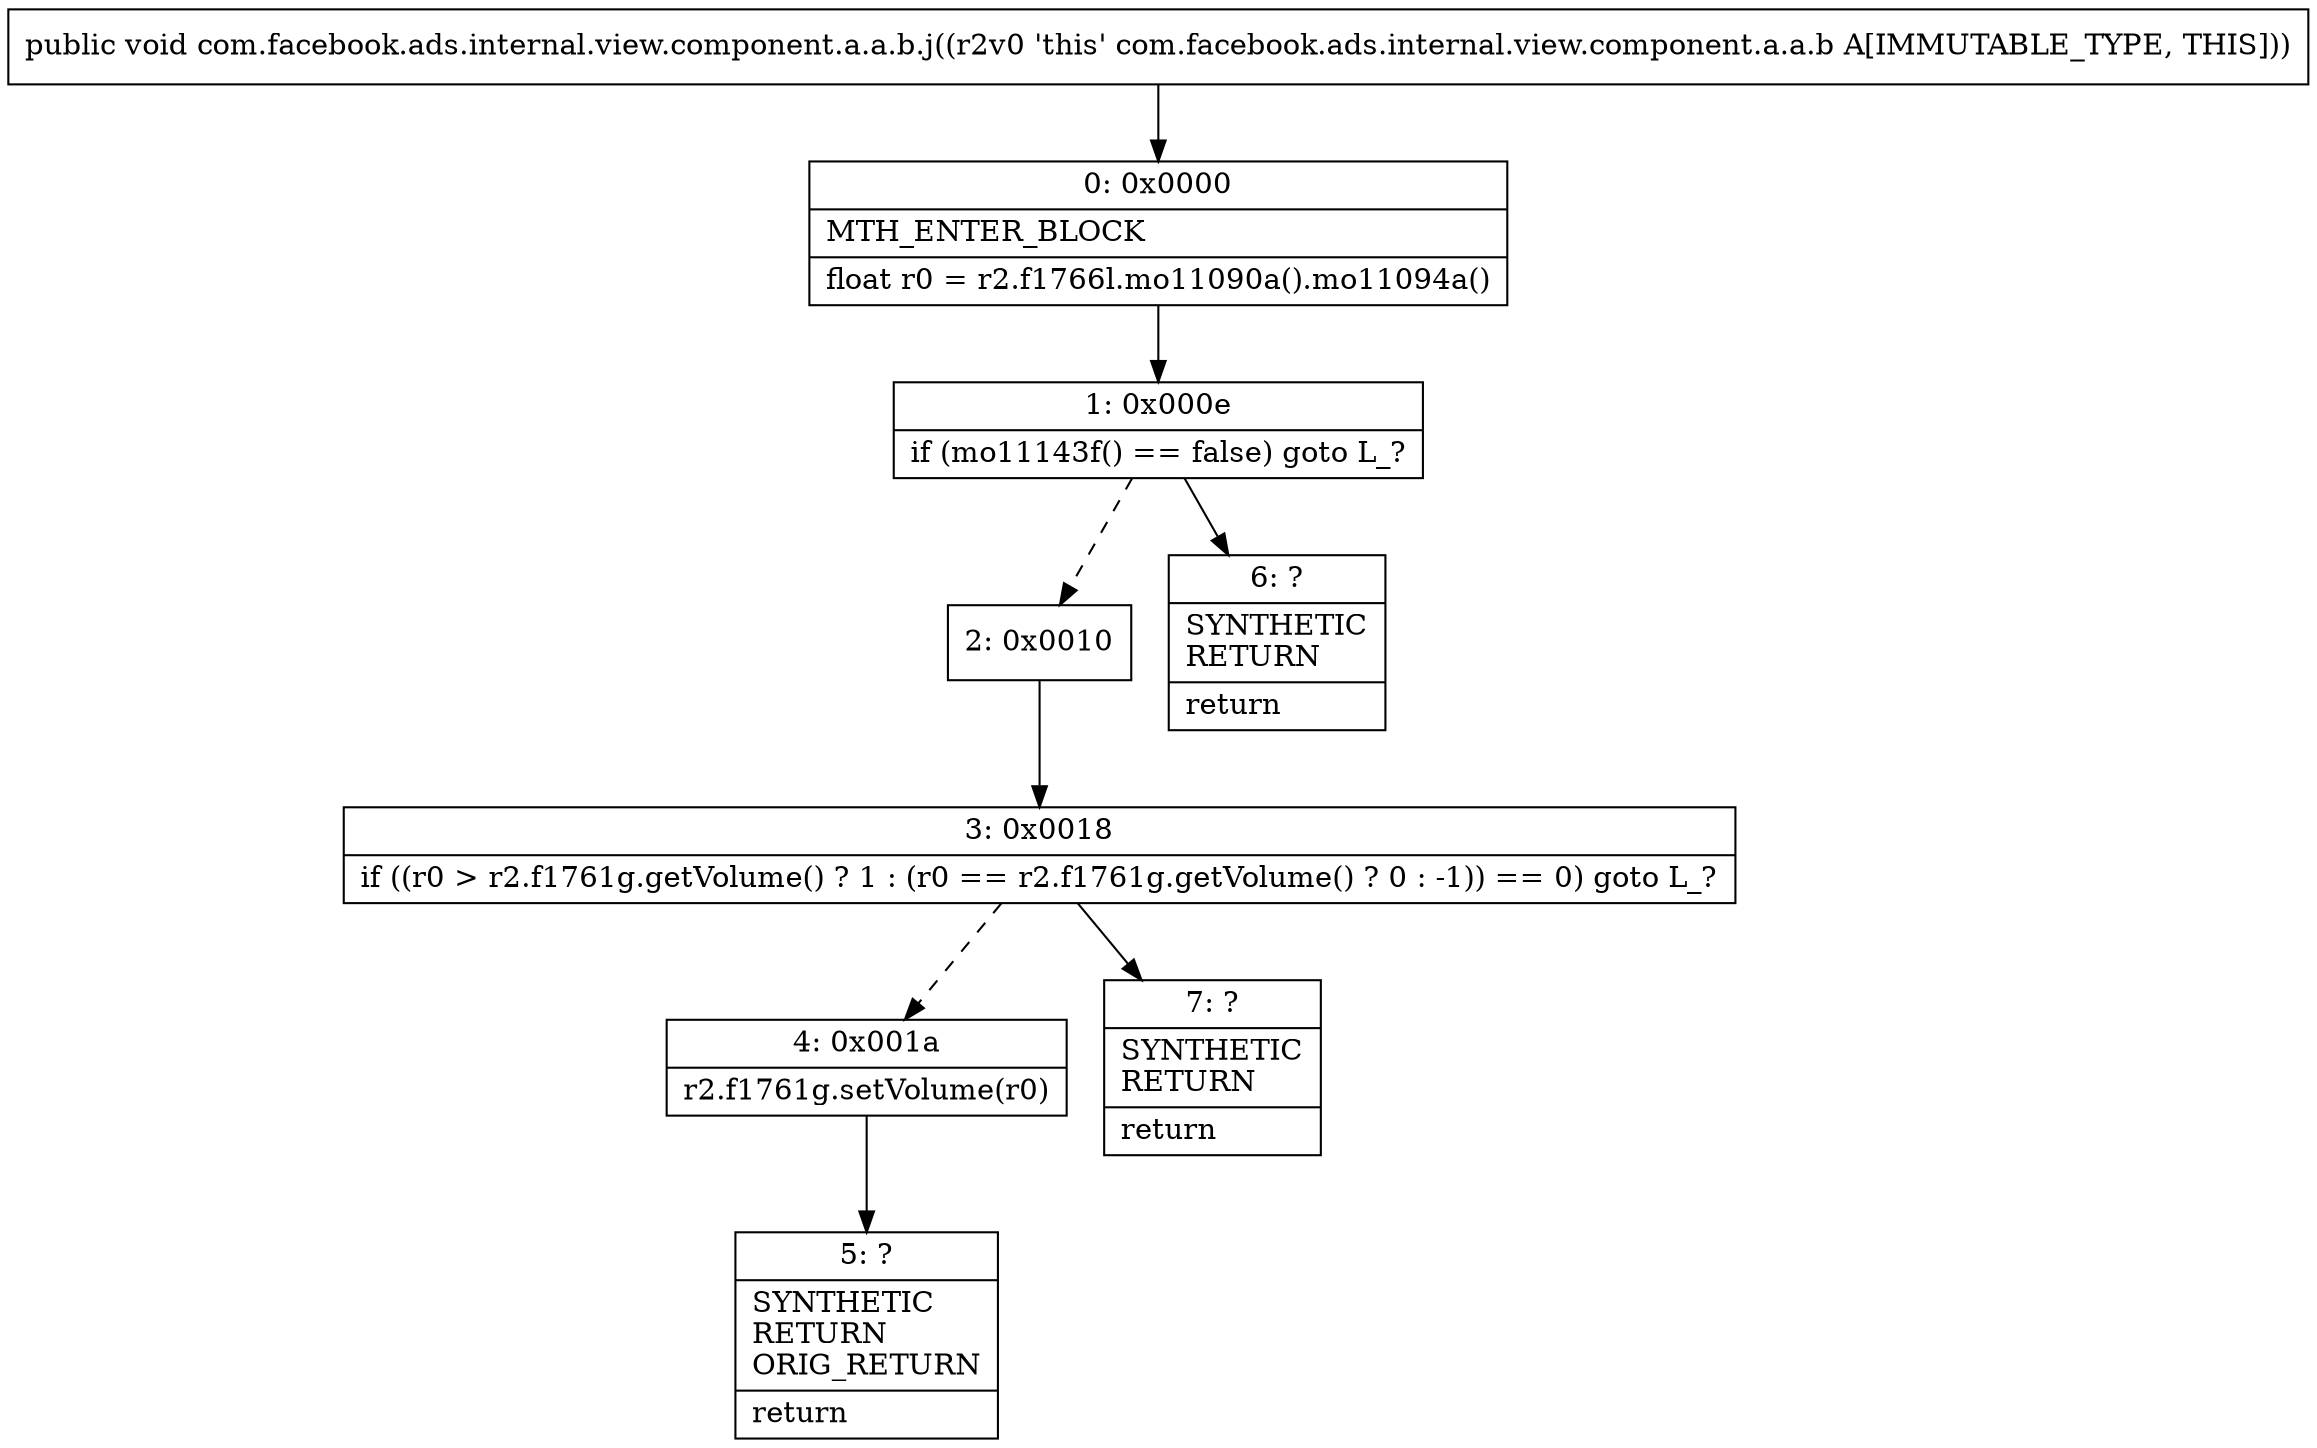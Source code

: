 digraph "CFG forcom.facebook.ads.internal.view.component.a.a.b.j()V" {
Node_0 [shape=record,label="{0\:\ 0x0000|MTH_ENTER_BLOCK\l|float r0 = r2.f1766l.mo11090a().mo11094a()\l}"];
Node_1 [shape=record,label="{1\:\ 0x000e|if (mo11143f() == false) goto L_?\l}"];
Node_2 [shape=record,label="{2\:\ 0x0010}"];
Node_3 [shape=record,label="{3\:\ 0x0018|if ((r0 \> r2.f1761g.getVolume() ? 1 : (r0 == r2.f1761g.getVolume() ? 0 : \-1)) == 0) goto L_?\l}"];
Node_4 [shape=record,label="{4\:\ 0x001a|r2.f1761g.setVolume(r0)\l}"];
Node_5 [shape=record,label="{5\:\ ?|SYNTHETIC\lRETURN\lORIG_RETURN\l|return\l}"];
Node_6 [shape=record,label="{6\:\ ?|SYNTHETIC\lRETURN\l|return\l}"];
Node_7 [shape=record,label="{7\:\ ?|SYNTHETIC\lRETURN\l|return\l}"];
MethodNode[shape=record,label="{public void com.facebook.ads.internal.view.component.a.a.b.j((r2v0 'this' com.facebook.ads.internal.view.component.a.a.b A[IMMUTABLE_TYPE, THIS])) }"];
MethodNode -> Node_0;
Node_0 -> Node_1;
Node_1 -> Node_2[style=dashed];
Node_1 -> Node_6;
Node_2 -> Node_3;
Node_3 -> Node_4[style=dashed];
Node_3 -> Node_7;
Node_4 -> Node_5;
}

